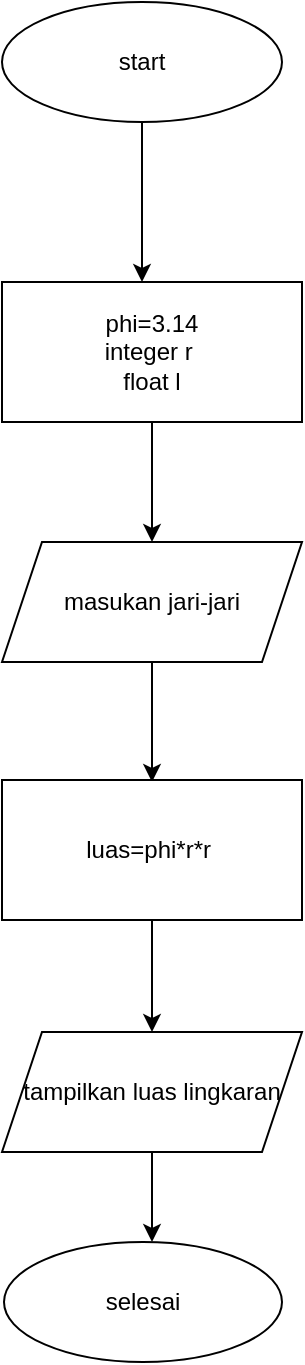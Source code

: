 <mxfile version="22.0.8" type="github">
  <diagram id="C5RBs43oDa-KdzZeNtuy" name="Page-1">
    <mxGraphModel dx="998" dy="598" grid="1" gridSize="10" guides="1" tooltips="1" connect="1" arrows="1" fold="1" page="1" pageScale="1" pageWidth="827" pageHeight="1169" math="0" shadow="0">
      <root>
        <mxCell id="WIyWlLk6GJQsqaUBKTNV-0" />
        <mxCell id="WIyWlLk6GJQsqaUBKTNV-1" parent="WIyWlLk6GJQsqaUBKTNV-0" />
        <mxCell id="k46sfVuCX9ZlcC8hcNn6-4" style="edgeStyle=orthogonalEdgeStyle;rounded=0;orthogonalLoop=1;jettySize=auto;html=1;" edge="1" parent="WIyWlLk6GJQsqaUBKTNV-1" source="k46sfVuCX9ZlcC8hcNn6-0">
          <mxGeometry relative="1" as="geometry">
            <mxPoint x="420" y="180" as="targetPoint" />
          </mxGeometry>
        </mxCell>
        <mxCell id="k46sfVuCX9ZlcC8hcNn6-0" value="start" style="ellipse;whiteSpace=wrap;html=1;" vertex="1" parent="WIyWlLk6GJQsqaUBKTNV-1">
          <mxGeometry x="350" y="40" width="140" height="60" as="geometry" />
        </mxCell>
        <mxCell id="k46sfVuCX9ZlcC8hcNn6-6" style="edgeStyle=orthogonalEdgeStyle;rounded=0;orthogonalLoop=1;jettySize=auto;html=1;entryX=0.5;entryY=0;entryDx=0;entryDy=0;" edge="1" parent="WIyWlLk6GJQsqaUBKTNV-1" source="k46sfVuCX9ZlcC8hcNn6-3" target="k46sfVuCX9ZlcC8hcNn6-5">
          <mxGeometry relative="1" as="geometry" />
        </mxCell>
        <mxCell id="k46sfVuCX9ZlcC8hcNn6-3" value="phi=3.14&lt;br&gt;integer r&amp;nbsp;&lt;br&gt;float l" style="rounded=0;whiteSpace=wrap;html=1;" vertex="1" parent="WIyWlLk6GJQsqaUBKTNV-1">
          <mxGeometry x="350" y="180" width="150" height="70" as="geometry" />
        </mxCell>
        <mxCell id="k46sfVuCX9ZlcC8hcNn6-10" style="edgeStyle=orthogonalEdgeStyle;rounded=0;orthogonalLoop=1;jettySize=auto;html=1;" edge="1" parent="WIyWlLk6GJQsqaUBKTNV-1" source="k46sfVuCX9ZlcC8hcNn6-5">
          <mxGeometry relative="1" as="geometry">
            <mxPoint x="425" y="430" as="targetPoint" />
          </mxGeometry>
        </mxCell>
        <mxCell id="k46sfVuCX9ZlcC8hcNn6-5" value="masukan jari-jari" style="shape=parallelogram;perimeter=parallelogramPerimeter;whiteSpace=wrap;html=1;fixedSize=1;" vertex="1" parent="WIyWlLk6GJQsqaUBKTNV-1">
          <mxGeometry x="350" y="310" width="150" height="60" as="geometry" />
        </mxCell>
        <mxCell id="k46sfVuCX9ZlcC8hcNn6-12" value="" style="edgeStyle=orthogonalEdgeStyle;rounded=0;orthogonalLoop=1;jettySize=auto;html=1;" edge="1" parent="WIyWlLk6GJQsqaUBKTNV-1" source="k46sfVuCX9ZlcC8hcNn6-7" target="k46sfVuCX9ZlcC8hcNn6-11">
          <mxGeometry relative="1" as="geometry" />
        </mxCell>
        <mxCell id="k46sfVuCX9ZlcC8hcNn6-7" value="luas=phi*r*r&amp;nbsp;" style="rounded=0;whiteSpace=wrap;html=1;" vertex="1" parent="WIyWlLk6GJQsqaUBKTNV-1">
          <mxGeometry x="350" y="429" width="150" height="70" as="geometry" />
        </mxCell>
        <mxCell id="k46sfVuCX9ZlcC8hcNn6-14" style="edgeStyle=orthogonalEdgeStyle;rounded=0;orthogonalLoop=1;jettySize=auto;html=1;" edge="1" parent="WIyWlLk6GJQsqaUBKTNV-1" source="k46sfVuCX9ZlcC8hcNn6-11">
          <mxGeometry relative="1" as="geometry">
            <mxPoint x="425" y="660" as="targetPoint" />
          </mxGeometry>
        </mxCell>
        <mxCell id="k46sfVuCX9ZlcC8hcNn6-11" value="tampilkan luas lingkaran" style="shape=parallelogram;perimeter=parallelogramPerimeter;whiteSpace=wrap;html=1;fixedSize=1;" vertex="1" parent="WIyWlLk6GJQsqaUBKTNV-1">
          <mxGeometry x="350" y="555" width="150" height="60" as="geometry" />
        </mxCell>
        <mxCell id="k46sfVuCX9ZlcC8hcNn6-13" value="selesai" style="ellipse;whiteSpace=wrap;html=1;" vertex="1" parent="WIyWlLk6GJQsqaUBKTNV-1">
          <mxGeometry x="351" y="660" width="139" height="60" as="geometry" />
        </mxCell>
      </root>
    </mxGraphModel>
  </diagram>
</mxfile>
